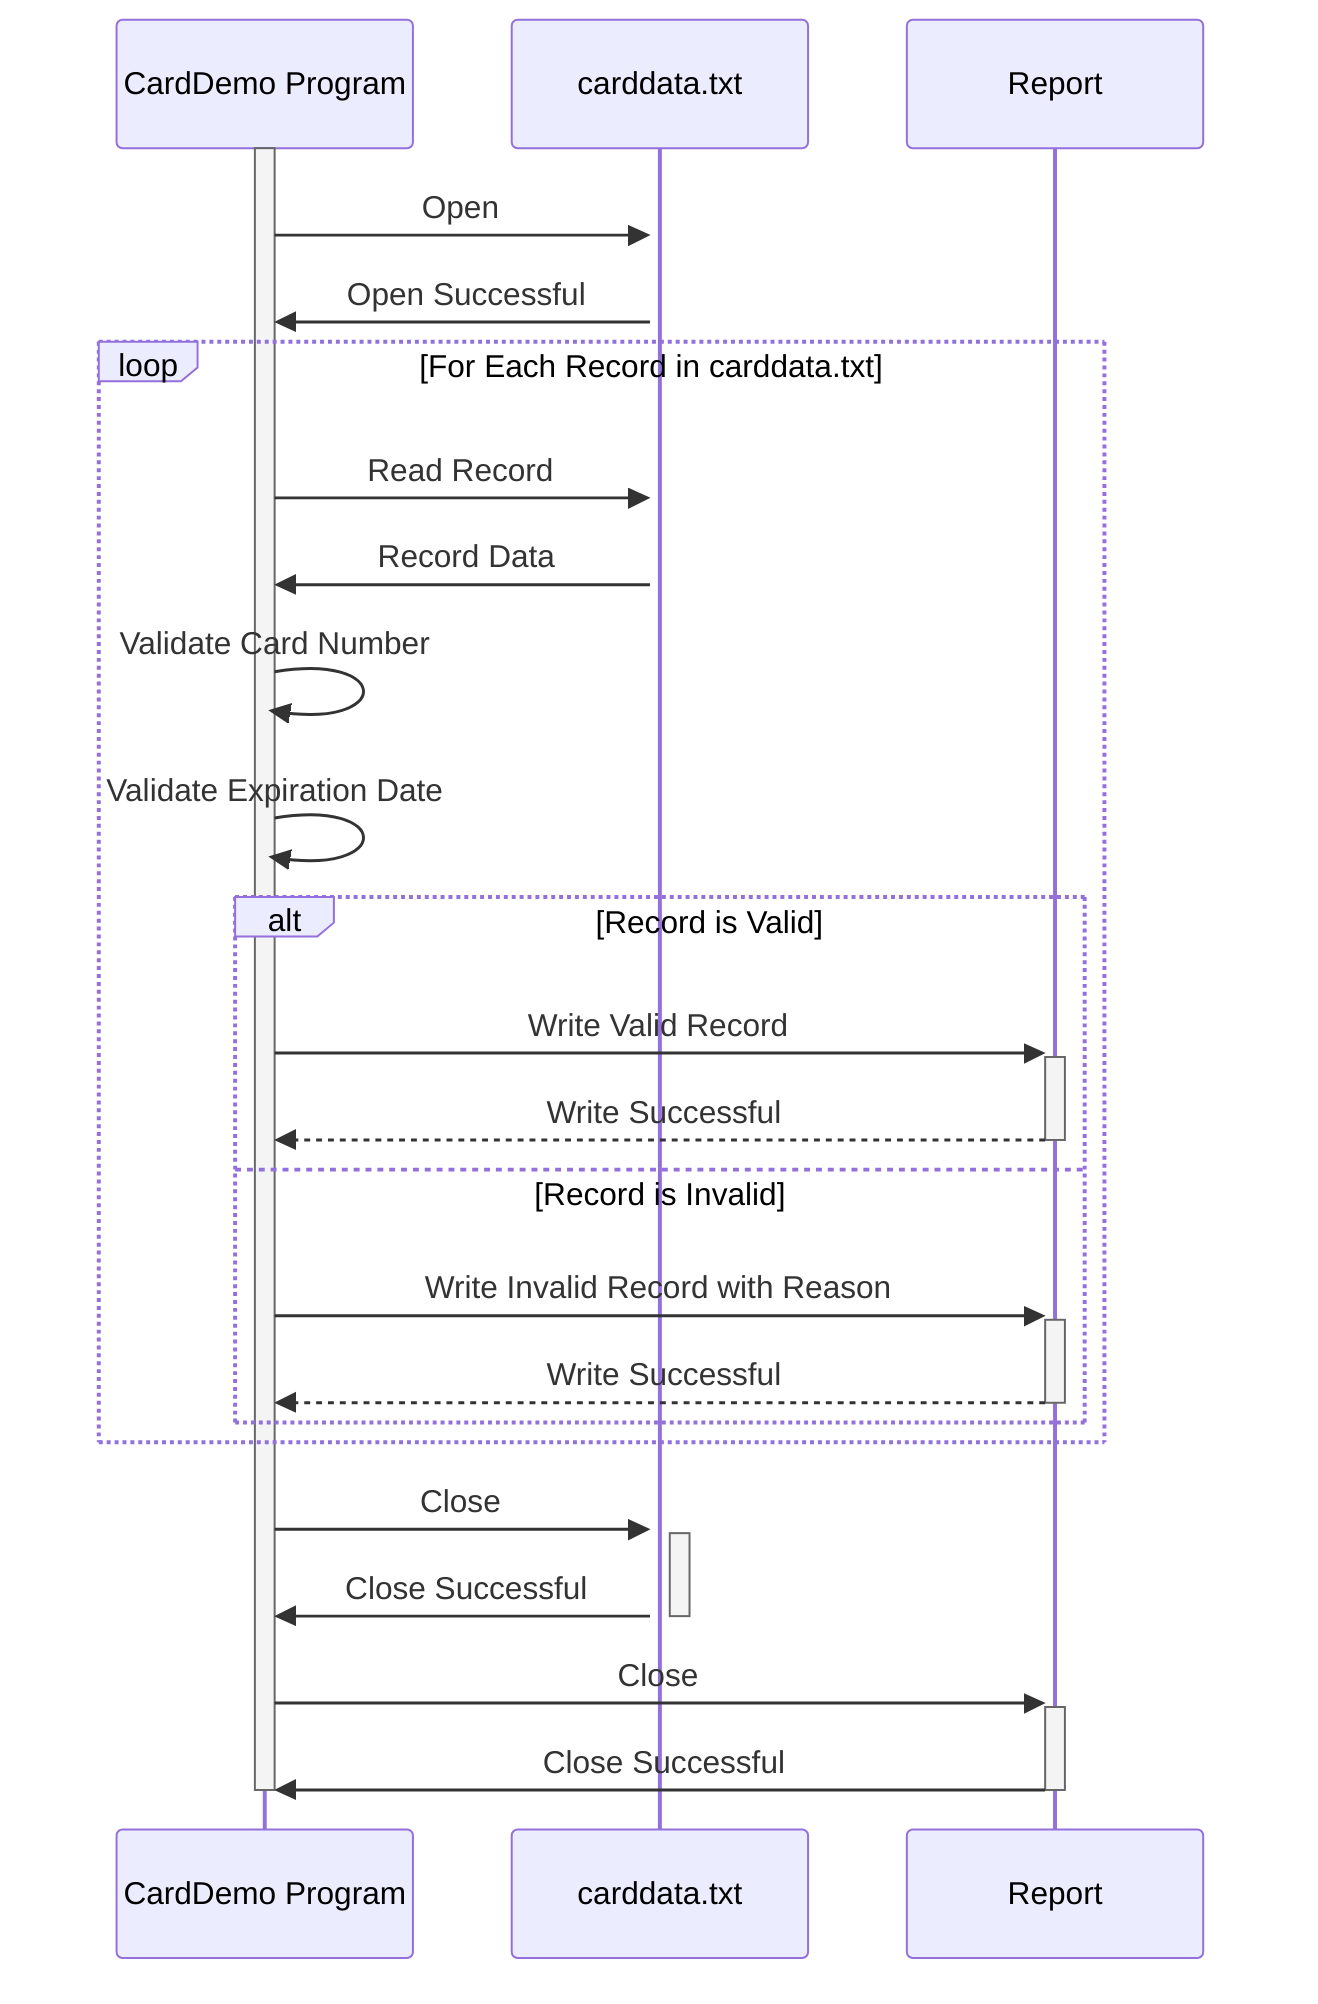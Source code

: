 sequenceDiagram
    participant CardDemo Program
    participant carddata.txt
    participant Report

    activate CardDemo Program
    CardDemo Program->>+carddata.txt: Open
    carddata.txt->>CardDemo Program: Open Successful
    
    loop For Each Record in carddata.txt
        CardDemo Program->>+carddata.txt: Read Record
        carddata.txt->>CardDemo Program: Record Data
        CardDemo Program->>CardDemo Program: Validate Card Number
        CardDemo Program->>CardDemo Program: Validate Expiration Date
        alt Record is Valid
            CardDemo Program->>+Report: Write Valid Record
            Report-->>-CardDemo Program: Write Successful
        else Record is Invalid
            CardDemo Program->>+Report: Write Invalid Record with Reason
            Report-->>-CardDemo Program: Write Successful
        end
    end

    CardDemo Program->>+carddata.txt: Close
    carddata.txt->>-CardDemo Program: Close Successful
    CardDemo Program->>+Report: Close
    Report->>-CardDemo Program: Close Successful
    deactivate CardDemo Program